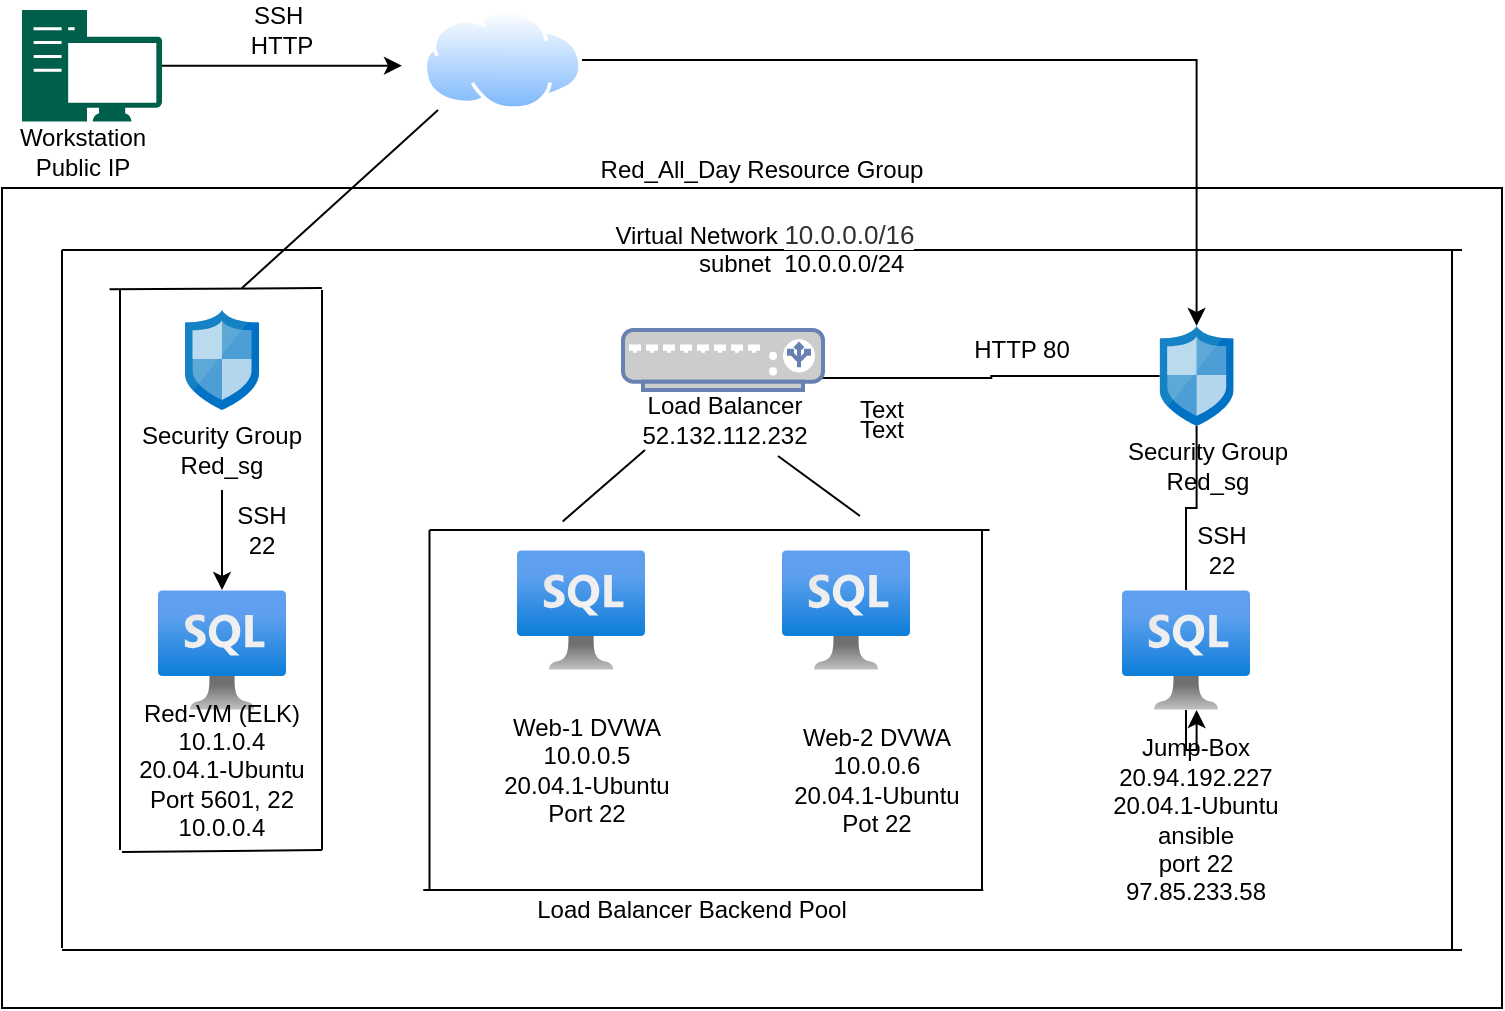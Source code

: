 <mxfile version="15.2.5" type="github"><diagram id="6XPrwiWj5717tcZ931iH" name="Page-1"><mxGraphModel dx="1342" dy="557" grid="1" gridSize="10" guides="1" tooltips="1" connect="1" arrows="1" fold="1" page="1" pageScale="1" pageWidth="850" pageHeight="1100" math="0" shadow="0"><root><mxCell id="0"/><mxCell id="1" parent="0"/><mxCell id="1yDUv7EWwOyXLgIJneuC-25" value="" style="rounded=0;whiteSpace=wrap;html=1;" vertex="1" parent="1"><mxGeometry x="20" y="99" width="750" height="410" as="geometry"/></mxCell><mxCell id="1yDUv7EWwOyXLgIJneuC-1" value="" style="sketch=0;aspect=fixed;html=1;points=[];align=center;image;fontSize=12;image=img/lib/mscae/Network_Security_Groups_Classic.svg;" vertex="1" parent="1"><mxGeometry x="111.5" y="160" width="37" height="50" as="geometry"/></mxCell><mxCell id="1yDUv7EWwOyXLgIJneuC-54" value="" style="edgeStyle=orthogonalEdgeStyle;rounded=0;orthogonalLoop=1;jettySize=auto;html=1;startArrow=none;" edge="1" parent="1" source="1yDUv7EWwOyXLgIJneuC-8" target="1yDUv7EWwOyXLgIJneuC-12"><mxGeometry relative="1" as="geometry"/></mxCell><mxCell id="1yDUv7EWwOyXLgIJneuC-61" value="" style="edgeStyle=orthogonalEdgeStyle;rounded=0;orthogonalLoop=1;jettySize=auto;html=1;entryX=0.725;entryY=0.8;entryDx=0;entryDy=0;entryPerimeter=0;" edge="1" parent="1" source="1yDUv7EWwOyXLgIJneuC-2" target="1yDUv7EWwOyXLgIJneuC-19"><mxGeometry relative="1" as="geometry"><mxPoint x="462" y="193" as="targetPoint"/></mxGeometry></mxCell><mxCell id="1yDUv7EWwOyXLgIJneuC-2" value="" style="sketch=0;aspect=fixed;html=1;points=[];align=center;image;fontSize=12;image=img/lib/mscae/Network_Security_Groups_Classic.svg;" vertex="1" parent="1"><mxGeometry x="598.83" y="168" width="37" height="50" as="geometry"/></mxCell><mxCell id="1yDUv7EWwOyXLgIJneuC-67" style="edgeStyle=orthogonalEdgeStyle;rounded=0;orthogonalLoop=1;jettySize=auto;html=1;" edge="1" parent="1" source="1yDUv7EWwOyXLgIJneuC-5"><mxGeometry relative="1" as="geometry"><mxPoint x="220" y="37.85" as="targetPoint"/></mxGeometry></mxCell><mxCell id="1yDUv7EWwOyXLgIJneuC-5" value="" style="sketch=0;pointerEvents=1;shadow=0;dashed=0;html=1;strokeColor=none;fillColor=#005F4B;labelPosition=center;verticalLabelPosition=bottom;verticalAlign=top;align=center;outlineConnect=0;shape=mxgraph.veeam2.workstation;" vertex="1" parent="1"><mxGeometry x="30" y="10" width="70" height="55.7" as="geometry"/></mxCell><mxCell id="1yDUv7EWwOyXLgIJneuC-71" style="edgeStyle=orthogonalEdgeStyle;rounded=0;orthogonalLoop=1;jettySize=auto;html=1;" edge="1" parent="1" source="1yDUv7EWwOyXLgIJneuC-6" target="1yDUv7EWwOyXLgIJneuC-2"><mxGeometry relative="1" as="geometry"/></mxCell><mxCell id="1yDUv7EWwOyXLgIJneuC-6" value="" style="aspect=fixed;perimeter=ellipsePerimeter;html=1;align=center;shadow=0;dashed=0;spacingTop=3;image;image=img/lib/active_directory/internet_cloud.svg;" vertex="1" parent="1"><mxGeometry x="230.64" y="10" width="79.36" height="50" as="geometry"/></mxCell><mxCell id="1yDUv7EWwOyXLgIJneuC-9" value="" style="aspect=fixed;html=1;points=[];align=center;image;fontSize=12;image=img/lib/azure2/databases/Azure_SQL_VM.svg;" vertex="1" parent="1"><mxGeometry x="277.5" y="280" width="64" height="60" as="geometry"/></mxCell><mxCell id="1yDUv7EWwOyXLgIJneuC-10" value="" style="aspect=fixed;html=1;points=[];align=center;image;fontSize=12;image=img/lib/azure2/databases/Azure_SQL_VM.svg;" vertex="1" parent="1"><mxGeometry x="410" y="280" width="64" height="60" as="geometry"/></mxCell><mxCell id="1yDUv7EWwOyXLgIJneuC-11" value="" style="aspect=fixed;html=1;points=[];align=center;image;fontSize=12;image=img/lib/azure2/databases/Azure_SQL_VM.svg;" vertex="1" parent="1"><mxGeometry x="98.0" y="300" width="64" height="60" as="geometry"/></mxCell><mxCell id="1yDUv7EWwOyXLgIJneuC-12" value="Jump-Box&lt;br&gt;20.94.192.227&lt;br&gt;20.04.1-Ubuntu&lt;br&gt;ansible&lt;br&gt;port 22&lt;br&gt;97.85.233.58" style="text;html=1;strokeColor=none;fillColor=none;align=center;verticalAlign=middle;whiteSpace=wrap;rounded=0;" vertex="1" parent="1"><mxGeometry x="558.33" y="360" width="118" height="110" as="geometry"/></mxCell><mxCell id="1yDUv7EWwOyXLgIJneuC-13" value="Web-1 DVWA&lt;br&gt;10.0.0.5&lt;br&gt;20.04.1-Ubuntu&lt;br&gt;Port 22" style="text;html=1;strokeColor=none;fillColor=none;align=center;verticalAlign=middle;whiteSpace=wrap;rounded=0;" vertex="1" parent="1"><mxGeometry x="262.07" y="360" width="101" height="60" as="geometry"/></mxCell><mxCell id="1yDUv7EWwOyXLgIJneuC-16" value="Web-2 DVWA&lt;br&gt;10.0.0.6&lt;br&gt;20.04.1-Ubuntu&lt;br&gt;Pot 22" style="text;html=1;strokeColor=none;fillColor=none;align=center;verticalAlign=middle;whiteSpace=wrap;rounded=0;" vertex="1" parent="1"><mxGeometry x="400" y="360" width="115" height="70" as="geometry"/></mxCell><mxCell id="1yDUv7EWwOyXLgIJneuC-17" value="Red-VM (ELK)&lt;br&gt;10.1.0.4&lt;br&gt;20.04.1-Ubuntu&lt;br&gt;Port 5601, 22&lt;br&gt;10.0.0.4" style="text;html=1;strokeColor=none;fillColor=none;align=center;verticalAlign=middle;whiteSpace=wrap;rounded=0;" vertex="1" parent="1"><mxGeometry x="80.0" y="350" width="100" height="80" as="geometry"/></mxCell><mxCell id="1yDUv7EWwOyXLgIJneuC-18" value="Load Balancer&lt;br&gt;52.132.112.232&lt;br&gt;" style="text;html=1;strokeColor=none;fillColor=none;align=center;verticalAlign=middle;whiteSpace=wrap;rounded=0;" vertex="1" parent="1"><mxGeometry x="304" y="190" width="155" height="50" as="geometry"/></mxCell><mxCell id="1yDUv7EWwOyXLgIJneuC-19" value="" style="fontColor=#0066CC;verticalAlign=top;verticalLabelPosition=bottom;labelPosition=center;align=center;html=1;outlineConnect=0;fillColor=#CCCCCC;strokeColor=#6881B3;gradientColor=none;gradientDirection=north;strokeWidth=2;shape=mxgraph.networks.load_balancer;" vertex="1" parent="1"><mxGeometry x="330.5" y="170" width="100" height="30" as="geometry"/></mxCell><mxCell id="1yDUv7EWwOyXLgIJneuC-44" value="" style="edgeStyle=orthogonalEdgeStyle;rounded=0;orthogonalLoop=1;jettySize=auto;html=1;" edge="1" parent="1" source="1yDUv7EWwOyXLgIJneuC-22"><mxGeometry relative="1" as="geometry"><mxPoint x="130" y="300" as="targetPoint"/></mxGeometry></mxCell><mxCell id="1yDUv7EWwOyXLgIJneuC-22" value="Security Group&lt;br&gt;Red_sg" style="text;html=1;strokeColor=none;fillColor=none;align=center;verticalAlign=middle;whiteSpace=wrap;rounded=0;" vertex="1" parent="1"><mxGeometry x="70" y="210" width="120" height="40" as="geometry"/></mxCell><mxCell id="1yDUv7EWwOyXLgIJneuC-26" value="Red_All_Day Resource Group" style="text;html=1;strokeColor=none;fillColor=none;align=center;verticalAlign=middle;whiteSpace=wrap;rounded=0;" vertex="1" parent="1"><mxGeometry x="250" y="80" width="300" height="20" as="geometry"/></mxCell><mxCell id="1yDUv7EWwOyXLgIJneuC-31" value="" style="endArrow=none;html=1;" edge="1" parent="1"><mxGeometry width="50" height="50" relative="1" as="geometry"><mxPoint x="50" y="480" as="sourcePoint"/><mxPoint x="750" y="480" as="targetPoint"/></mxGeometry></mxCell><mxCell id="1yDUv7EWwOyXLgIJneuC-32" value="" style="endArrow=none;html=1;" edge="1" parent="1"><mxGeometry width="50" height="50" relative="1" as="geometry"><mxPoint x="50" y="130" as="sourcePoint"/><mxPoint x="750" y="130" as="targetPoint"/></mxGeometry></mxCell><mxCell id="1yDUv7EWwOyXLgIJneuC-34" value="" style="endArrow=none;html=1;" edge="1" parent="1"><mxGeometry width="50" height="50" relative="1" as="geometry"><mxPoint x="50" y="130" as="sourcePoint"/><mxPoint x="50" y="479" as="targetPoint"/></mxGeometry></mxCell><mxCell id="1yDUv7EWwOyXLgIJneuC-35" value="" style="endArrow=none;html=1;" edge="1" parent="1"><mxGeometry width="50" height="50" relative="1" as="geometry"><mxPoint x="745" y="130.5" as="sourcePoint"/><mxPoint x="745" y="479.5" as="targetPoint"/></mxGeometry></mxCell><mxCell id="1yDUv7EWwOyXLgIJneuC-36" value="Virtual Network&amp;nbsp;&lt;span style=&quot;color: rgb(50 , 49 , 48) ; font-family: &amp;#34;az_ea_font&amp;#34; , &amp;#34;segoe ui&amp;#34; , &amp;#34;az_font&amp;#34; , , , &amp;#34;blinkmacsystemfont&amp;#34; , &amp;#34;roboto&amp;#34; , &amp;#34;oxygen&amp;#34; , &amp;#34;ubuntu&amp;#34; , &amp;#34;cantarell&amp;#34; , &amp;#34;open sans&amp;#34; , &amp;#34;helvetica neue&amp;#34; , sans-serif ; font-size: 13px ; text-align: left ; background-color: rgb(255 , 255 , 255)&quot;&gt;10.0.0.0/16&lt;/span&gt;&lt;br&gt;&amp;nbsp; &amp;nbsp; &amp;nbsp; &amp;nbsp; &amp;nbsp; &amp;nbsp;subnet&amp;nbsp; 10.0.0.0/24" style="text;html=1;strokeColor=none;fillColor=none;align=center;verticalAlign=middle;whiteSpace=wrap;rounded=0;" vertex="1" parent="1"><mxGeometry x="240" y="109" width="322.5" height="40" as="geometry"/></mxCell><mxCell id="1yDUv7EWwOyXLgIJneuC-38" value="" style="endArrow=none;html=1;" edge="1" parent="1"><mxGeometry width="50" height="50" relative="1" as="geometry"><mxPoint x="79" y="430" as="sourcePoint"/><mxPoint x="79" y="150" as="targetPoint"/></mxGeometry></mxCell><mxCell id="1yDUv7EWwOyXLgIJneuC-40" value="" style="endArrow=none;html=1;" edge="1" parent="1"><mxGeometry width="50" height="50" relative="1" as="geometry"><mxPoint x="180" y="430" as="sourcePoint"/><mxPoint x="180" y="150" as="targetPoint"/></mxGeometry></mxCell><mxCell id="1yDUv7EWwOyXLgIJneuC-42" value="" style="endArrow=none;html=1;" edge="1" parent="1"><mxGeometry width="50" height="50" relative="1" as="geometry"><mxPoint x="73.76" y="149.65" as="sourcePoint"/><mxPoint x="180" y="149" as="targetPoint"/></mxGeometry></mxCell><mxCell id="1yDUv7EWwOyXLgIJneuC-45" value="" style="endArrow=none;html=1;" edge="1" parent="1"><mxGeometry width="50" height="50" relative="1" as="geometry"><mxPoint x="80" y="431" as="sourcePoint"/><mxPoint x="180" y="430" as="targetPoint"/></mxGeometry></mxCell><mxCell id="1yDUv7EWwOyXLgIJneuC-46" value="" style="endArrow=none;html=1;" edge="1" parent="1"><mxGeometry width="50" height="50" relative="1" as="geometry"><mxPoint x="300.33" y="265.7" as="sourcePoint"/><mxPoint x="341.5" y="230" as="targetPoint"/><Array as="points"><mxPoint x="300.33" y="265.7"/></Array></mxGeometry></mxCell><mxCell id="1yDUv7EWwOyXLgIJneuC-47" value="" style="endArrow=none;html=1;" edge="1" parent="1"><mxGeometry width="50" height="50" relative="1" as="geometry"><mxPoint x="408" y="233" as="sourcePoint"/><mxPoint x="449" y="263" as="targetPoint"/><Array as="points"><mxPoint x="408" y="233.0"/></Array></mxGeometry></mxCell><mxCell id="1yDUv7EWwOyXLgIJneuC-49" value="" style="endArrow=none;html=1;" edge="1" parent="1"><mxGeometry width="50" height="50" relative="1" as="geometry"><mxPoint x="233.75" y="270" as="sourcePoint"/><mxPoint x="513.75" y="270" as="targetPoint"/></mxGeometry></mxCell><mxCell id="1yDUv7EWwOyXLgIJneuC-50" value="" style="endArrow=none;html=1;" edge="1" parent="1"><mxGeometry width="50" height="50" relative="1" as="geometry"><mxPoint x="230.64" y="450" as="sourcePoint"/><mxPoint x="510.64" y="450" as="targetPoint"/></mxGeometry></mxCell><mxCell id="1yDUv7EWwOyXLgIJneuC-51" value="" style="endArrow=none;html=1;" edge="1" parent="1"><mxGeometry width="50" height="50" relative="1" as="geometry"><mxPoint x="510" y="450" as="sourcePoint"/><mxPoint x="510" y="270" as="targetPoint"/></mxGeometry></mxCell><mxCell id="1yDUv7EWwOyXLgIJneuC-52" value="" style="endArrow=none;html=1;" edge="1" parent="1"><mxGeometry width="50" height="50" relative="1" as="geometry"><mxPoint x="233.75" y="450" as="sourcePoint"/><mxPoint x="233.75" y="270" as="targetPoint"/><Array as="points"><mxPoint x="233.75" y="370"/></Array></mxGeometry></mxCell><mxCell id="1yDUv7EWwOyXLgIJneuC-53" value="Load Balancer Backend Pool" style="text;html=1;strokeColor=none;fillColor=none;align=center;verticalAlign=middle;whiteSpace=wrap;rounded=0;" vertex="1" parent="1"><mxGeometry x="250" y="450" width="230" height="20" as="geometry"/></mxCell><mxCell id="1yDUv7EWwOyXLgIJneuC-55" value="Security Group&lt;br&gt;Red_sg" style="text;html=1;strokeColor=none;fillColor=none;align=center;verticalAlign=middle;whiteSpace=wrap;rounded=0;" vertex="1" parent="1"><mxGeometry x="562.5" y="218" width="120" height="40" as="geometry"/></mxCell><mxCell id="1yDUv7EWwOyXLgIJneuC-62" value="HTTP 80" style="text;html=1;strokeColor=none;fillColor=none;align=center;verticalAlign=middle;whiteSpace=wrap;rounded=0;" vertex="1" parent="1"><mxGeometry x="480" y="170" width="100" height="20" as="geometry"/></mxCell><mxCell id="1yDUv7EWwOyXLgIJneuC-63" value="Text" style="text;html=1;strokeColor=none;fillColor=none;align=center;verticalAlign=middle;whiteSpace=wrap;rounded=0;" vertex="1" parent="1"><mxGeometry x="440" y="200" width="40" height="20" as="geometry"/></mxCell><mxCell id="1yDUv7EWwOyXLgIJneuC-8" value="" style="aspect=fixed;html=1;points=[];align=center;image;fontSize=12;image=img/lib/azure2/databases/Azure_SQL_VM.svg;" vertex="1" parent="1"><mxGeometry x="580" y="300" width="64" height="60" as="geometry"/></mxCell><mxCell id="1yDUv7EWwOyXLgIJneuC-64" value="" style="edgeStyle=orthogonalEdgeStyle;rounded=0;orthogonalLoop=1;jettySize=auto;html=1;endArrow=none;" edge="1" parent="1" source="1yDUv7EWwOyXLgIJneuC-2" target="1yDUv7EWwOyXLgIJneuC-8"><mxGeometry relative="1" as="geometry"><mxPoint x="617.3" y="218" as="sourcePoint"/><mxPoint x="606.7" y="330" as="targetPoint"/></mxGeometry></mxCell><mxCell id="1yDUv7EWwOyXLgIJneuC-65" value="SSH 22" style="text;html=1;strokeColor=none;fillColor=none;align=center;verticalAlign=middle;whiteSpace=wrap;rounded=0;" vertex="1" parent="1"><mxGeometry x="610" y="270" width="40" height="20" as="geometry"/></mxCell><mxCell id="1yDUv7EWwOyXLgIJneuC-66" value="SSH 22" style="text;html=1;strokeColor=none;fillColor=none;align=center;verticalAlign=middle;whiteSpace=wrap;rounded=0;" vertex="1" parent="1"><mxGeometry x="130" y="260" width="40" height="20" as="geometry"/></mxCell><mxCell id="1yDUv7EWwOyXLgIJneuC-68" value="SSH&amp;nbsp;&lt;br&gt;HTTP&lt;br&gt;" style="text;html=1;strokeColor=none;fillColor=none;align=center;verticalAlign=middle;whiteSpace=wrap;rounded=0;" vertex="1" parent="1"><mxGeometry x="140" y="10" width="40" height="20" as="geometry"/></mxCell><mxCell id="1yDUv7EWwOyXLgIJneuC-70" value="" style="endArrow=none;html=1;entryX=0.093;entryY=1;entryDx=0;entryDy=0;entryPerimeter=0;" edge="1" parent="1" target="1yDUv7EWwOyXLgIJneuC-6"><mxGeometry width="50" height="50" relative="1" as="geometry"><mxPoint x="140" y="149" as="sourcePoint"/><mxPoint x="190" y="99" as="targetPoint"/></mxGeometry></mxCell><mxCell id="1yDUv7EWwOyXLgIJneuC-72" value="Text" style="text;html=1;strokeColor=none;fillColor=none;align=center;verticalAlign=middle;whiteSpace=wrap;rounded=0;" vertex="1" parent="1"><mxGeometry x="440" y="210" width="40" height="20" as="geometry"/></mxCell><mxCell id="1yDUv7EWwOyXLgIJneuC-73" value="Workstation&lt;br&gt;Public IP" style="text;html=1;align=center;verticalAlign=middle;resizable=0;points=[];autosize=1;strokeColor=none;fillColor=none;" vertex="1" parent="1"><mxGeometry x="20" y="65.7" width="80" height="30" as="geometry"/></mxCell></root></mxGraphModel></diagram></mxfile>